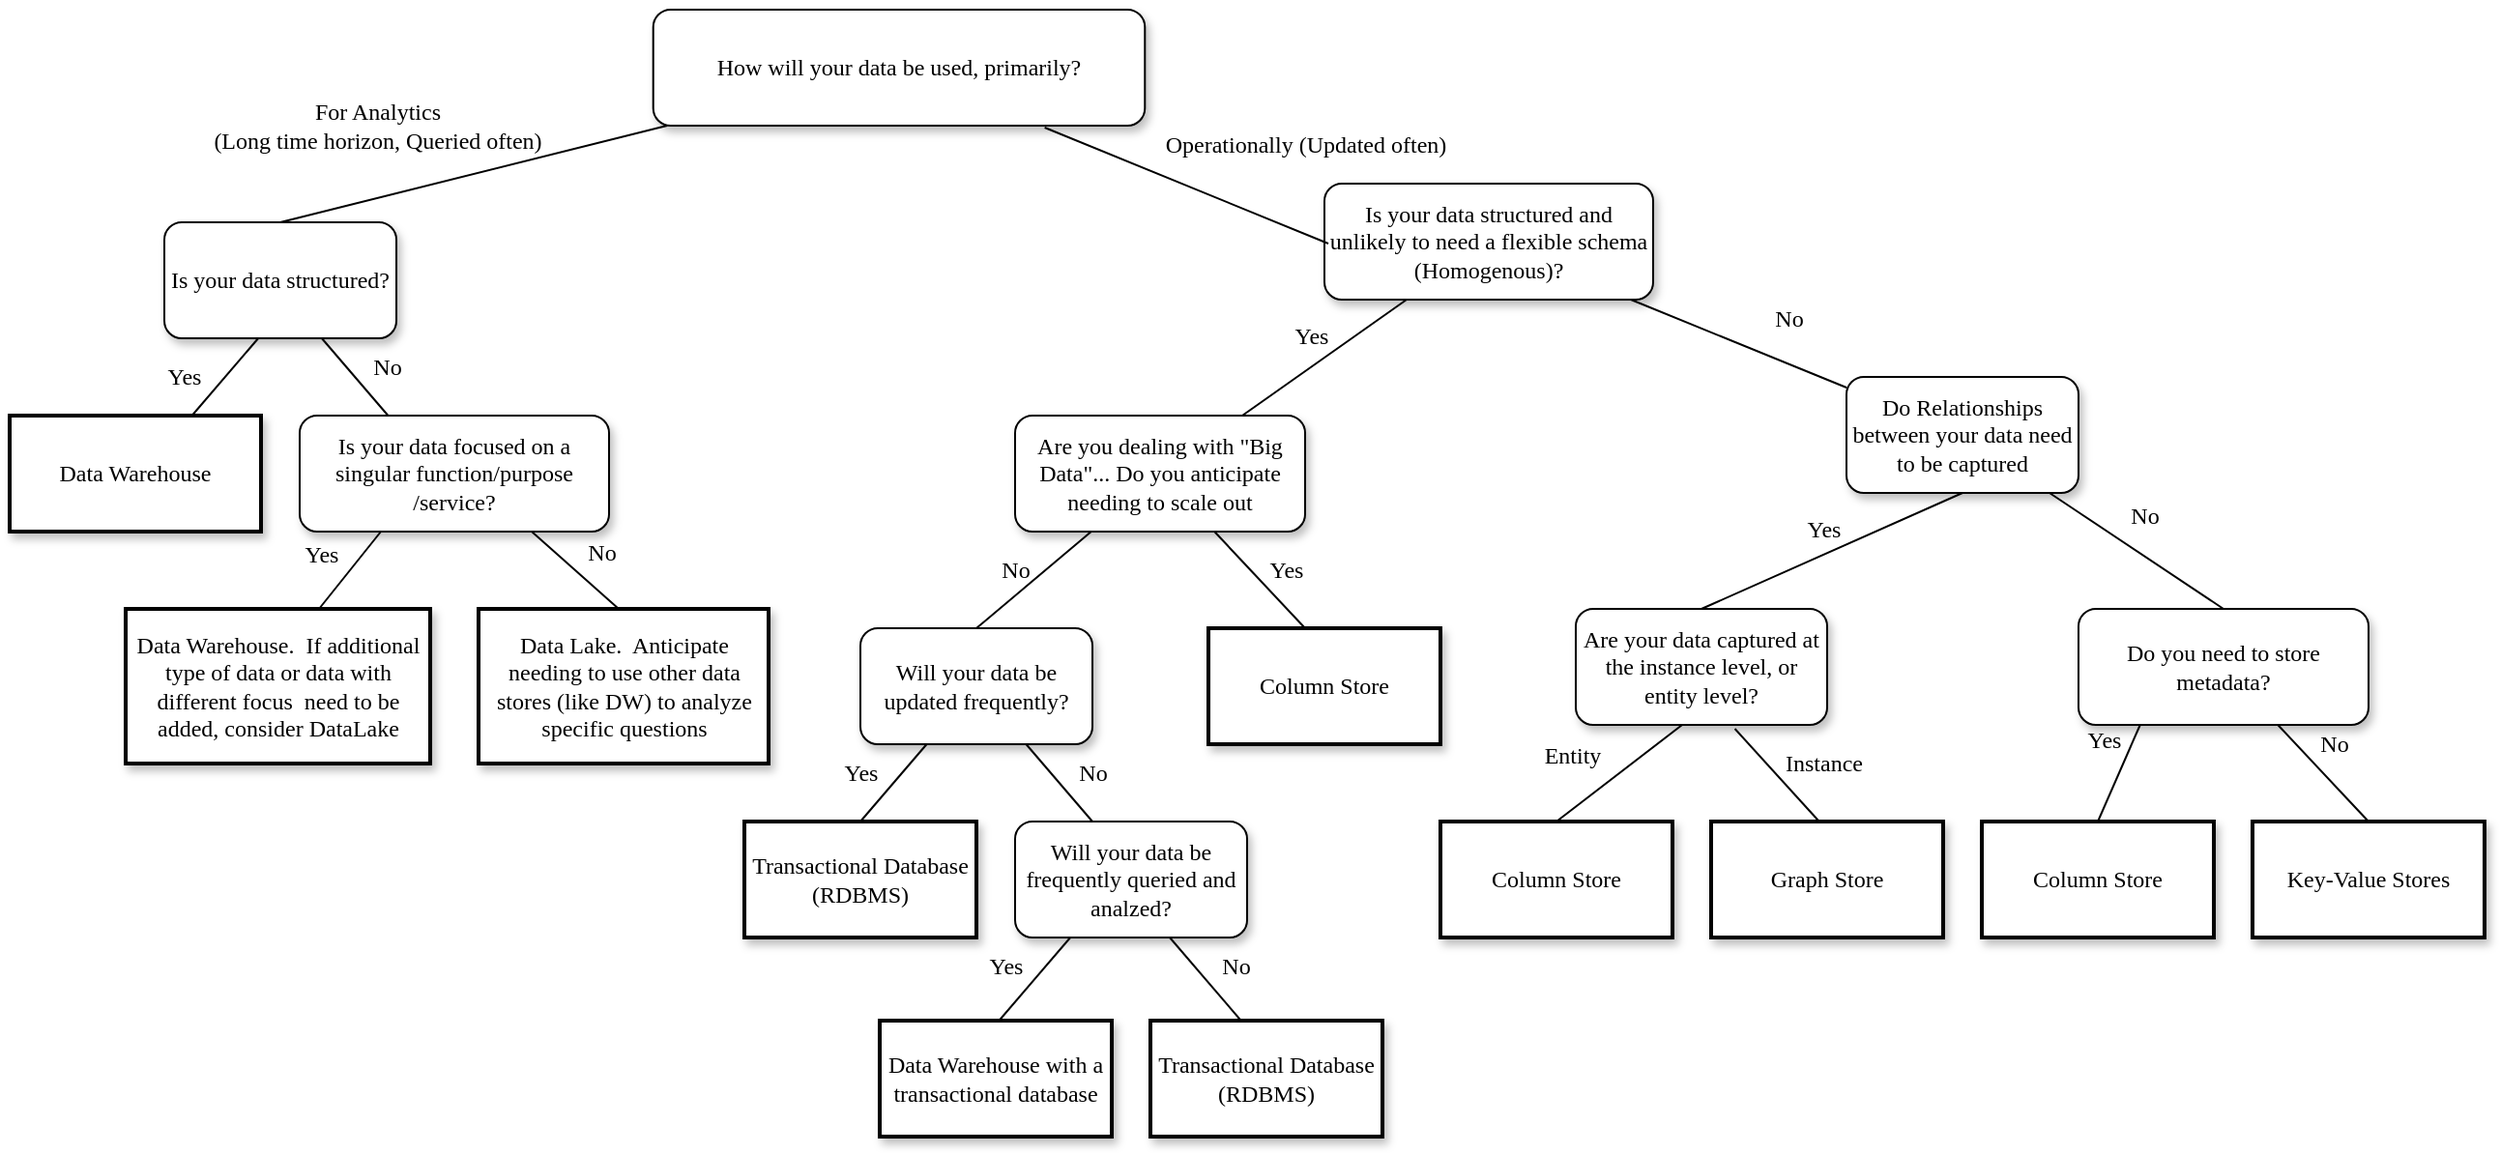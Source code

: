 <mxfile version="14.4.3" type="github">
  <diagram name="Page-1" id="10a91c8b-09ff-31b1-d368-03940ed4cc9e">
    <mxGraphModel dx="1618" dy="1542" grid="1" gridSize="10" guides="1" tooltips="1" connect="1" arrows="1" fold="1" page="1" pageScale="1" pageWidth="1100" pageHeight="850" background="#ffffff" math="0" shadow="0">
      <root>
        <mxCell id="0" />
        <mxCell id="1" parent="0" />
        <mxCell id="62893188c0fa7362-1" value="Is your data structured and unlikely to need a flexible schema (Homogenous)?" style="whiteSpace=wrap;html=1;rounded=1;shadow=1;labelBackgroundColor=none;strokeWidth=1;fontFamily=Verdana;fontSize=12;align=center;" parent="1" vertex="1">
          <mxGeometry x="700" width="170" height="60" as="geometry" />
        </mxCell>
        <mxCell id="62893188c0fa7362-2" value="&lt;span&gt;Are you dealing with &quot;Big Data&quot;... Do you anticipate needing to scale out&lt;/span&gt;" style="whiteSpace=wrap;html=1;rounded=1;shadow=1;labelBackgroundColor=none;strokeWidth=1;fontFamily=Verdana;fontSize=12;align=center;" parent="1" vertex="1">
          <mxGeometry x="540" y="120" width="150" height="60" as="geometry" />
        </mxCell>
        <mxCell id="62893188c0fa7362-3" value="&lt;span&gt;Do Relationships between your data need to be captured&lt;/span&gt;" style="whiteSpace=wrap;html=1;rounded=1;shadow=1;labelBackgroundColor=none;strokeWidth=1;fontFamily=Verdana;fontSize=12;align=center;" parent="1" vertex="1">
          <mxGeometry x="970" y="100" width="120" height="60" as="geometry" />
        </mxCell>
        <mxCell id="62893188c0fa7362-4" value="No" style="rounded=0;html=1;labelBackgroundColor=none;startArrow=none;startFill=0;startSize=5;endArrow=none;endFill=0;endSize=5;jettySize=auto;orthogonalLoop=1;strokeWidth=1;fontFamily=Verdana;fontSize=12" parent="1" source="62893188c0fa7362-1" target="62893188c0fa7362-3" edge="1">
          <mxGeometry x="0.316" y="22" relative="1" as="geometry">
            <mxPoint y="1" as="offset" />
          </mxGeometry>
        </mxCell>
        <mxCell id="62893188c0fa7362-5" value="Yes" style="rounded=0;html=1;labelBackgroundColor=none;startArrow=none;startFill=0;startSize=5;endArrow=none;endFill=0;endSize=5;jettySize=auto;orthogonalLoop=1;strokeWidth=1;fontFamily=Verdana;fontSize=12" parent="1" source="62893188c0fa7362-1" target="62893188c0fa7362-2" edge="1">
          <mxGeometry x="0.01" y="-12" relative="1" as="geometry">
            <mxPoint y="-1" as="offset" />
          </mxGeometry>
        </mxCell>
        <mxCell id="62893188c0fa7362-12" value="&lt;span&gt;How will your data be used, primarily?&lt;/span&gt;" style="whiteSpace=wrap;html=1;rounded=1;shadow=1;labelBackgroundColor=none;strokeWidth=1;fontFamily=Verdana;fontSize=12;align=center;" parent="1" vertex="1">
          <mxGeometry x="352.85" y="-90" width="254.29" height="60" as="geometry" />
        </mxCell>
        <mxCell id="62893188c0fa7362-14" value="No" style="rounded=0;html=1;labelBackgroundColor=none;startArrow=none;startFill=0;startSize=5;endArrow=none;endFill=0;endSize=5;jettySize=auto;orthogonalLoop=1;strokeWidth=1;fontFamily=Verdana;fontSize=12;" parent="1" source="62893188c0fa7362-2" edge="1">
          <mxGeometry x="0.108" y="-10" relative="1" as="geometry">
            <mxPoint as="offset" />
            <mxPoint x="520" y="230" as="targetPoint" />
          </mxGeometry>
        </mxCell>
        <mxCell id="62893188c0fa7362-15" value="Yes" style="rounded=0;html=1;labelBackgroundColor=none;startArrow=none;startFill=0;startSize=5;endArrow=none;endFill=0;endSize=5;jettySize=auto;orthogonalLoop=1;strokeWidth=1;fontFamily=Verdana;fontSize=12" parent="1" source="62893188c0fa7362-2" edge="1">
          <mxGeometry x="0.162" y="13" relative="1" as="geometry">
            <mxPoint as="offset" />
            <mxPoint x="690" y="230" as="targetPoint" />
          </mxGeometry>
        </mxCell>
        <mxCell id="62893188c0fa7362-17" value="No" style="rounded=0;html=1;labelBackgroundColor=none;startArrow=none;startFill=0;startSize=5;endArrow=none;endFill=0;endSize=5;jettySize=auto;orthogonalLoop=1;strokeWidth=1;fontFamily=Verdana;fontSize=12;entryX=0.5;entryY=0;entryDx=0;entryDy=0;" parent="1" source="62893188c0fa7362-3" target="VUbv5wMl-6L-SNe80weV-36" edge="1">
          <mxGeometry x="-0.129" y="17" relative="1" as="geometry">
            <mxPoint as="offset" />
            <mxPoint x="1032.727" y="230.0" as="targetPoint" />
          </mxGeometry>
        </mxCell>
        <mxCell id="62893188c0fa7362-24" value="For Analytics&lt;br&gt;(Long time horizon, Queried often)" style="rounded=0;html=1;labelBackgroundColor=none;startArrow=none;startFill=0;startSize=5;endArrow=none;endFill=0;endSize=5;jettySize=auto;orthogonalLoop=1;strokeWidth=1;fontFamily=Verdana;fontSize=12;entryX=0.5;entryY=0;entryDx=0;entryDy=0;" parent="1" source="62893188c0fa7362-12" target="VUbv5wMl-6L-SNe80weV-17" edge="1">
          <mxGeometry x="0.412" y="-36" relative="1" as="geometry">
            <mxPoint as="offset" />
            <mxPoint x="320" y="40" as="targetPoint" />
          </mxGeometry>
        </mxCell>
        <mxCell id="62893188c0fa7362-25" value="Operationally (Updated often)" style="rounded=0;html=1;labelBackgroundColor=none;startArrow=none;startFill=0;startSize=5;endArrow=none;endFill=0;endSize=5;jettySize=auto;orthogonalLoop=1;strokeWidth=1;fontFamily=Verdana;fontSize=12;entryX=0;entryY=0.5;entryDx=0;entryDy=0;" parent="1" edge="1">
          <mxGeometry x="0.616" y="43" relative="1" as="geometry">
            <mxPoint as="offset" />
            <mxPoint x="555.33" y="-29" as="sourcePoint" />
            <mxPoint x="702" y="31" as="targetPoint" />
          </mxGeometry>
        </mxCell>
        <mxCell id="VUbv5wMl-6L-SNe80weV-2" value="&lt;span&gt;Will your data be updated frequently?&lt;/span&gt;" style="whiteSpace=wrap;html=1;rounded=1;shadow=1;labelBackgroundColor=none;strokeWidth=1;fontFamily=Verdana;fontSize=12;align=center;" vertex="1" parent="1">
          <mxGeometry x="460" y="230" width="120" height="60" as="geometry" />
        </mxCell>
        <mxCell id="VUbv5wMl-6L-SNe80weV-3" value="Yes" style="rounded=0;html=1;labelBackgroundColor=none;startArrow=none;startFill=0;startSize=5;endArrow=none;endFill=0;endSize=5;jettySize=auto;orthogonalLoop=1;strokeWidth=1;fontFamily=Verdana;fontSize=12" edge="1" parent="1">
          <mxGeometry x="0.137" y="-16" relative="1" as="geometry">
            <mxPoint as="offset" />
            <mxPoint x="494.286" y="290" as="sourcePoint" />
            <mxPoint x="455.714" y="335" as="targetPoint" />
          </mxGeometry>
        </mxCell>
        <mxCell id="VUbv5wMl-6L-SNe80weV-4" value="No" style="rounded=0;html=1;labelBackgroundColor=none;startArrow=none;startFill=0;startSize=5;endArrow=none;endFill=0;endSize=5;jettySize=auto;orthogonalLoop=1;strokeWidth=1;fontFamily=Verdana;fontSize=12" edge="1" parent="1">
          <mxGeometry x="0.137" y="16" relative="1" as="geometry">
            <mxPoint as="offset" />
            <mxPoint x="545.714" y="290" as="sourcePoint" />
            <mxPoint x="584.286" y="335" as="targetPoint" />
          </mxGeometry>
        </mxCell>
        <mxCell id="VUbv5wMl-6L-SNe80weV-5" value="Transactional Database (RDBMS)" style="whiteSpace=wrap;html=1;rounded=0;shadow=1;labelBackgroundColor=none;strokeWidth=2;fontFamily=Verdana;fontSize=12;align=center;" vertex="1" parent="1">
          <mxGeometry x="400" y="330" width="120" height="60" as="geometry" />
        </mxCell>
        <mxCell id="VUbv5wMl-6L-SNe80weV-6" value="Will your data be frequently queried and analzed?" style="whiteSpace=wrap;html=1;rounded=1;shadow=1;labelBackgroundColor=none;strokeWidth=1;fontFamily=Verdana;fontSize=12;align=center;" vertex="1" parent="1">
          <mxGeometry x="540" y="330" width="120" height="60" as="geometry" />
        </mxCell>
        <mxCell id="VUbv5wMl-6L-SNe80weV-13" value="Yes" style="rounded=0;html=1;labelBackgroundColor=none;startArrow=none;startFill=0;startSize=5;endArrow=none;endFill=0;endSize=5;jettySize=auto;orthogonalLoop=1;strokeWidth=1;fontFamily=Verdana;fontSize=12" edge="1" parent="1">
          <mxGeometry x="0.137" y="-16" relative="1" as="geometry">
            <mxPoint as="offset" />
            <mxPoint x="568.576" y="390" as="sourcePoint" />
            <mxPoint x="530.004" y="435" as="targetPoint" />
          </mxGeometry>
        </mxCell>
        <mxCell id="VUbv5wMl-6L-SNe80weV-14" value="No" style="rounded=0;html=1;labelBackgroundColor=none;startArrow=none;startFill=0;startSize=5;endArrow=none;endFill=0;endSize=5;jettySize=auto;orthogonalLoop=1;strokeWidth=1;fontFamily=Verdana;fontSize=12" edge="1" parent="1">
          <mxGeometry x="0.137" y="16" relative="1" as="geometry">
            <mxPoint as="offset" />
            <mxPoint x="620.004" y="390" as="sourcePoint" />
            <mxPoint x="658.576" y="435" as="targetPoint" />
          </mxGeometry>
        </mxCell>
        <mxCell id="VUbv5wMl-6L-SNe80weV-15" value="Transactional Database (RDBMS)" style="whiteSpace=wrap;html=1;rounded=0;shadow=1;labelBackgroundColor=none;strokeWidth=2;fontFamily=Verdana;fontSize=12;align=center;" vertex="1" parent="1">
          <mxGeometry x="610" y="433" width="120" height="60" as="geometry" />
        </mxCell>
        <mxCell id="VUbv5wMl-6L-SNe80weV-9" value="Data Warehouse with a transactional database" style="whiteSpace=wrap;html=1;rounded=0;shadow=1;labelBackgroundColor=none;strokeWidth=2;fontFamily=Verdana;fontSize=12;align=center;" vertex="1" parent="1">
          <mxGeometry x="470" y="433" width="120" height="60" as="geometry" />
        </mxCell>
        <mxCell id="VUbv5wMl-6L-SNe80weV-16" value="Column Store" style="whiteSpace=wrap;html=1;rounded=0;shadow=1;labelBackgroundColor=none;strokeWidth=2;fontFamily=Verdana;fontSize=12;align=center;" vertex="1" parent="1">
          <mxGeometry x="640" y="230" width="120" height="60" as="geometry" />
        </mxCell>
        <mxCell id="VUbv5wMl-6L-SNe80weV-17" value="Is your data structured?" style="whiteSpace=wrap;html=1;rounded=1;shadow=1;labelBackgroundColor=none;strokeWidth=1;fontFamily=Verdana;fontSize=12;align=center;" vertex="1" parent="1">
          <mxGeometry x="100" y="20" width="120" height="60" as="geometry" />
        </mxCell>
        <mxCell id="VUbv5wMl-6L-SNe80weV-19" value="Yes" style="rounded=0;html=1;labelBackgroundColor=none;startArrow=none;startFill=0;startSize=5;endArrow=none;endFill=0;endSize=5;jettySize=auto;orthogonalLoop=1;strokeWidth=1;fontFamily=Verdana;fontSize=12;entryX=0.5;entryY=0;entryDx=0;entryDy=0;" edge="1" parent="1">
          <mxGeometry x="0.311" y="-17" relative="1" as="geometry">
            <mxPoint x="1" as="offset" />
            <mxPoint x="220" y="170" as="sourcePoint" />
            <mxPoint x="180" y="220" as="targetPoint" />
          </mxGeometry>
        </mxCell>
        <mxCell id="VUbv5wMl-6L-SNe80weV-25" value="Yes" style="rounded=0;html=1;labelBackgroundColor=none;startArrow=none;startFill=0;startSize=5;endArrow=none;endFill=0;endSize=5;jettySize=auto;orthogonalLoop=1;strokeWidth=1;fontFamily=Verdana;fontSize=12" edge="1" parent="1">
          <mxGeometry x="0.359" y="-16" relative="1" as="geometry">
            <mxPoint as="offset" />
            <mxPoint x="148.576" y="80" as="sourcePoint" />
            <mxPoint x="110.004" y="125" as="targetPoint" />
          </mxGeometry>
        </mxCell>
        <mxCell id="VUbv5wMl-6L-SNe80weV-26" value="No" style="rounded=0;html=1;labelBackgroundColor=none;startArrow=none;startFill=0;startSize=5;endArrow=none;endFill=0;endSize=5;jettySize=auto;orthogonalLoop=1;strokeWidth=1;fontFamily=Verdana;fontSize=12;entryX=0.5;entryY=0;entryDx=0;entryDy=0;exitX=0.75;exitY=1;exitDx=0;exitDy=0;" edge="1" parent="1" source="VUbv5wMl-6L-SNe80weV-27">
          <mxGeometry x="0.137" y="16" relative="1" as="geometry">
            <mxPoint as="offset" />
            <mxPoint x="250.004" y="180" as="sourcePoint" />
            <mxPoint x="335" y="220" as="targetPoint" />
          </mxGeometry>
        </mxCell>
        <mxCell id="VUbv5wMl-6L-SNe80weV-28" value="No" style="rounded=0;html=1;labelBackgroundColor=none;startArrow=none;startFill=0;startSize=5;endArrow=none;endFill=0;endSize=5;jettySize=auto;orthogonalLoop=1;strokeWidth=1;fontFamily=Verdana;fontSize=12" edge="1" parent="1">
          <mxGeometry x="0.137" y="16" relative="1" as="geometry">
            <mxPoint as="offset" />
            <mxPoint x="181.424" y="80" as="sourcePoint" />
            <mxPoint x="219.996" y="125" as="targetPoint" />
          </mxGeometry>
        </mxCell>
        <mxCell id="VUbv5wMl-6L-SNe80weV-27" value="&lt;span&gt;Is your data focused on a singular function/purpose /service?&lt;/span&gt;" style="whiteSpace=wrap;html=1;rounded=1;shadow=1;labelBackgroundColor=none;strokeWidth=1;fontFamily=Verdana;fontSize=12;align=center;" vertex="1" parent="1">
          <mxGeometry x="170" y="120" width="160" height="60" as="geometry" />
        </mxCell>
        <mxCell id="VUbv5wMl-6L-SNe80weV-35" value="Yes" style="rounded=0;html=1;labelBackgroundColor=none;startArrow=none;startFill=0;startSize=5;endArrow=none;endFill=0;endSize=5;jettySize=auto;orthogonalLoop=1;strokeWidth=1;fontFamily=Verdana;fontSize=12;exitX=0.5;exitY=1;exitDx=0;exitDy=0;entryX=0.5;entryY=0;entryDx=0;entryDy=0;" edge="1" parent="1" target="VUbv5wMl-6L-SNe80weV-37" source="62893188c0fa7362-3">
          <mxGeometry x="0.003" y="-12" relative="1" as="geometry">
            <mxPoint as="offset" />
            <mxPoint x="947" y="170" as="sourcePoint" />
            <mxPoint x="900" y="229" as="targetPoint" />
          </mxGeometry>
        </mxCell>
        <mxCell id="VUbv5wMl-6L-SNe80weV-37" value="&lt;span&gt;Are your data captured at the instance level, or entity level?&lt;/span&gt;" style="whiteSpace=wrap;html=1;rounded=1;shadow=1;labelBackgroundColor=none;strokeWidth=1;fontFamily=Verdana;fontSize=12;align=center;" vertex="1" parent="1">
          <mxGeometry x="830" y="220" width="130" height="60" as="geometry" />
        </mxCell>
        <mxCell id="VUbv5wMl-6L-SNe80weV-38" value="Instance" style="rounded=0;html=1;labelBackgroundColor=none;startArrow=none;startFill=0;startSize=5;endArrow=none;endFill=0;endSize=5;jettySize=auto;orthogonalLoop=1;strokeWidth=1;fontFamily=Verdana;fontSize=12" edge="1" parent="1">
          <mxGeometry x="0.299" y="22" relative="1" as="geometry">
            <mxPoint as="offset" />
            <mxPoint x="912.273" y="282" as="sourcePoint" />
            <mxPoint x="957.727" y="332.0" as="targetPoint" />
          </mxGeometry>
        </mxCell>
        <mxCell id="VUbv5wMl-6L-SNe80weV-39" value="Entity" style="rounded=0;html=1;labelBackgroundColor=none;startArrow=none;startFill=0;startSize=5;endArrow=none;endFill=0;endSize=5;jettySize=auto;orthogonalLoop=1;strokeWidth=1;fontFamily=Verdana;fontSize=12;exitX=0.5;exitY=1;exitDx=0;exitDy=0;entryX=0.5;entryY=0;entryDx=0;entryDy=0;" edge="1" parent="1" target="VUbv5wMl-6L-SNe80weV-41">
          <mxGeometry x="0.338" y="-22" relative="1" as="geometry">
            <mxPoint as="offset" />
            <mxPoint x="885" y="280" as="sourcePoint" />
            <mxPoint x="840" y="320" as="targetPoint" />
          </mxGeometry>
        </mxCell>
        <mxCell id="VUbv5wMl-6L-SNe80weV-40" value="Graph Store" style="whiteSpace=wrap;html=1;rounded=0;shadow=1;labelBackgroundColor=none;strokeWidth=2;fontFamily=Verdana;fontSize=12;align=center;" vertex="1" parent="1">
          <mxGeometry x="900" y="330" width="120" height="60" as="geometry" />
        </mxCell>
        <mxCell id="VUbv5wMl-6L-SNe80weV-41" value="Column Store" style="whiteSpace=wrap;html=1;rounded=0;shadow=1;labelBackgroundColor=none;strokeWidth=2;fontFamily=Verdana;fontSize=12;align=center;" vertex="1" parent="1">
          <mxGeometry x="760" y="330" width="120" height="60" as="geometry" />
        </mxCell>
        <mxCell id="VUbv5wMl-6L-SNe80weV-43" value="Yes" style="rounded=0;html=1;labelBackgroundColor=none;startArrow=none;startFill=0;startSize=5;endArrow=none;endFill=0;endSize=5;jettySize=auto;orthogonalLoop=1;strokeWidth=1;fontFamily=Verdana;fontSize=12;entryX=0.5;entryY=0;entryDx=0;entryDy=0;" edge="1" parent="1" target="VUbv5wMl-6L-SNe80weV-46">
          <mxGeometry x="-0.2" y="-14" relative="1" as="geometry">
            <mxPoint as="offset" />
            <mxPoint x="1126.25" y="270" as="sourcePoint" />
            <mxPoint x="1070" y="320" as="targetPoint" />
          </mxGeometry>
        </mxCell>
        <mxCell id="VUbv5wMl-6L-SNe80weV-44" value="No" style="rounded=0;html=1;labelBackgroundColor=none;startArrow=none;startFill=0;startSize=5;endArrow=none;endFill=0;endSize=5;jettySize=auto;orthogonalLoop=1;strokeWidth=1;fontFamily=Verdana;fontSize=12;entryX=0.5;entryY=0;entryDx=0;entryDy=0;" edge="1" parent="1" source="VUbv5wMl-6L-SNe80weV-36" target="VUbv5wMl-6L-SNe80weV-45">
          <mxGeometry x="-0.2" y="14" relative="1" as="geometry">
            <mxPoint as="offset" />
            <mxPoint x="1150" y="270" as="sourcePoint" />
            <mxPoint x="1200" y="320" as="targetPoint" />
          </mxGeometry>
        </mxCell>
        <mxCell id="VUbv5wMl-6L-SNe80weV-45" value="Key-Value Stores" style="whiteSpace=wrap;html=1;rounded=0;shadow=1;labelBackgroundColor=none;strokeWidth=2;fontFamily=Verdana;fontSize=12;align=center;" vertex="1" parent="1">
          <mxGeometry x="1180" y="330" width="120" height="60" as="geometry" />
        </mxCell>
        <mxCell id="VUbv5wMl-6L-SNe80weV-46" value="Column Store" style="whiteSpace=wrap;html=1;rounded=0;shadow=1;labelBackgroundColor=none;strokeWidth=2;fontFamily=Verdana;fontSize=12;align=center;" vertex="1" parent="1">
          <mxGeometry x="1040" y="330" width="120" height="60" as="geometry" />
        </mxCell>
        <mxCell id="VUbv5wMl-6L-SNe80weV-36" value="&lt;span&gt;Do you need to store metadata?&lt;/span&gt;" style="whiteSpace=wrap;html=1;rounded=1;shadow=1;labelBackgroundColor=none;strokeWidth=1;fontFamily=Verdana;fontSize=12;align=center;" vertex="1" parent="1">
          <mxGeometry x="1090" y="220" width="150" height="60" as="geometry" />
        </mxCell>
        <mxCell id="VUbv5wMl-6L-SNe80weV-49" value="Data Lake.&amp;nbsp; Anticipate needing to use other data stores (like DW) to analyze specific questions" style="whiteSpace=wrap;html=1;rounded=0;shadow=1;labelBackgroundColor=none;strokeWidth=2;fontFamily=Verdana;fontSize=12;align=center;" vertex="1" parent="1">
          <mxGeometry x="262.5" y="220" width="150" height="80" as="geometry" />
        </mxCell>
        <mxCell id="VUbv5wMl-6L-SNe80weV-50" value="Data Warehouse.&amp;nbsp; If additional type of data or data with different focus&amp;nbsp; need to be added, consider DataLake" style="whiteSpace=wrap;html=1;rounded=0;shadow=1;labelBackgroundColor=none;strokeWidth=2;fontFamily=Verdana;fontSize=12;align=center;" vertex="1" parent="1">
          <mxGeometry x="80" y="220" width="157.5" height="80" as="geometry" />
        </mxCell>
        <mxCell id="VUbv5wMl-6L-SNe80weV-51" value="Data Warehouse" style="whiteSpace=wrap;html=1;rounded=0;shadow=1;labelBackgroundColor=none;strokeWidth=2;fontFamily=Verdana;fontSize=12;align=center;" vertex="1" parent="1">
          <mxGeometry x="20" y="120" width="130" height="60" as="geometry" />
        </mxCell>
      </root>
    </mxGraphModel>
  </diagram>
</mxfile>
